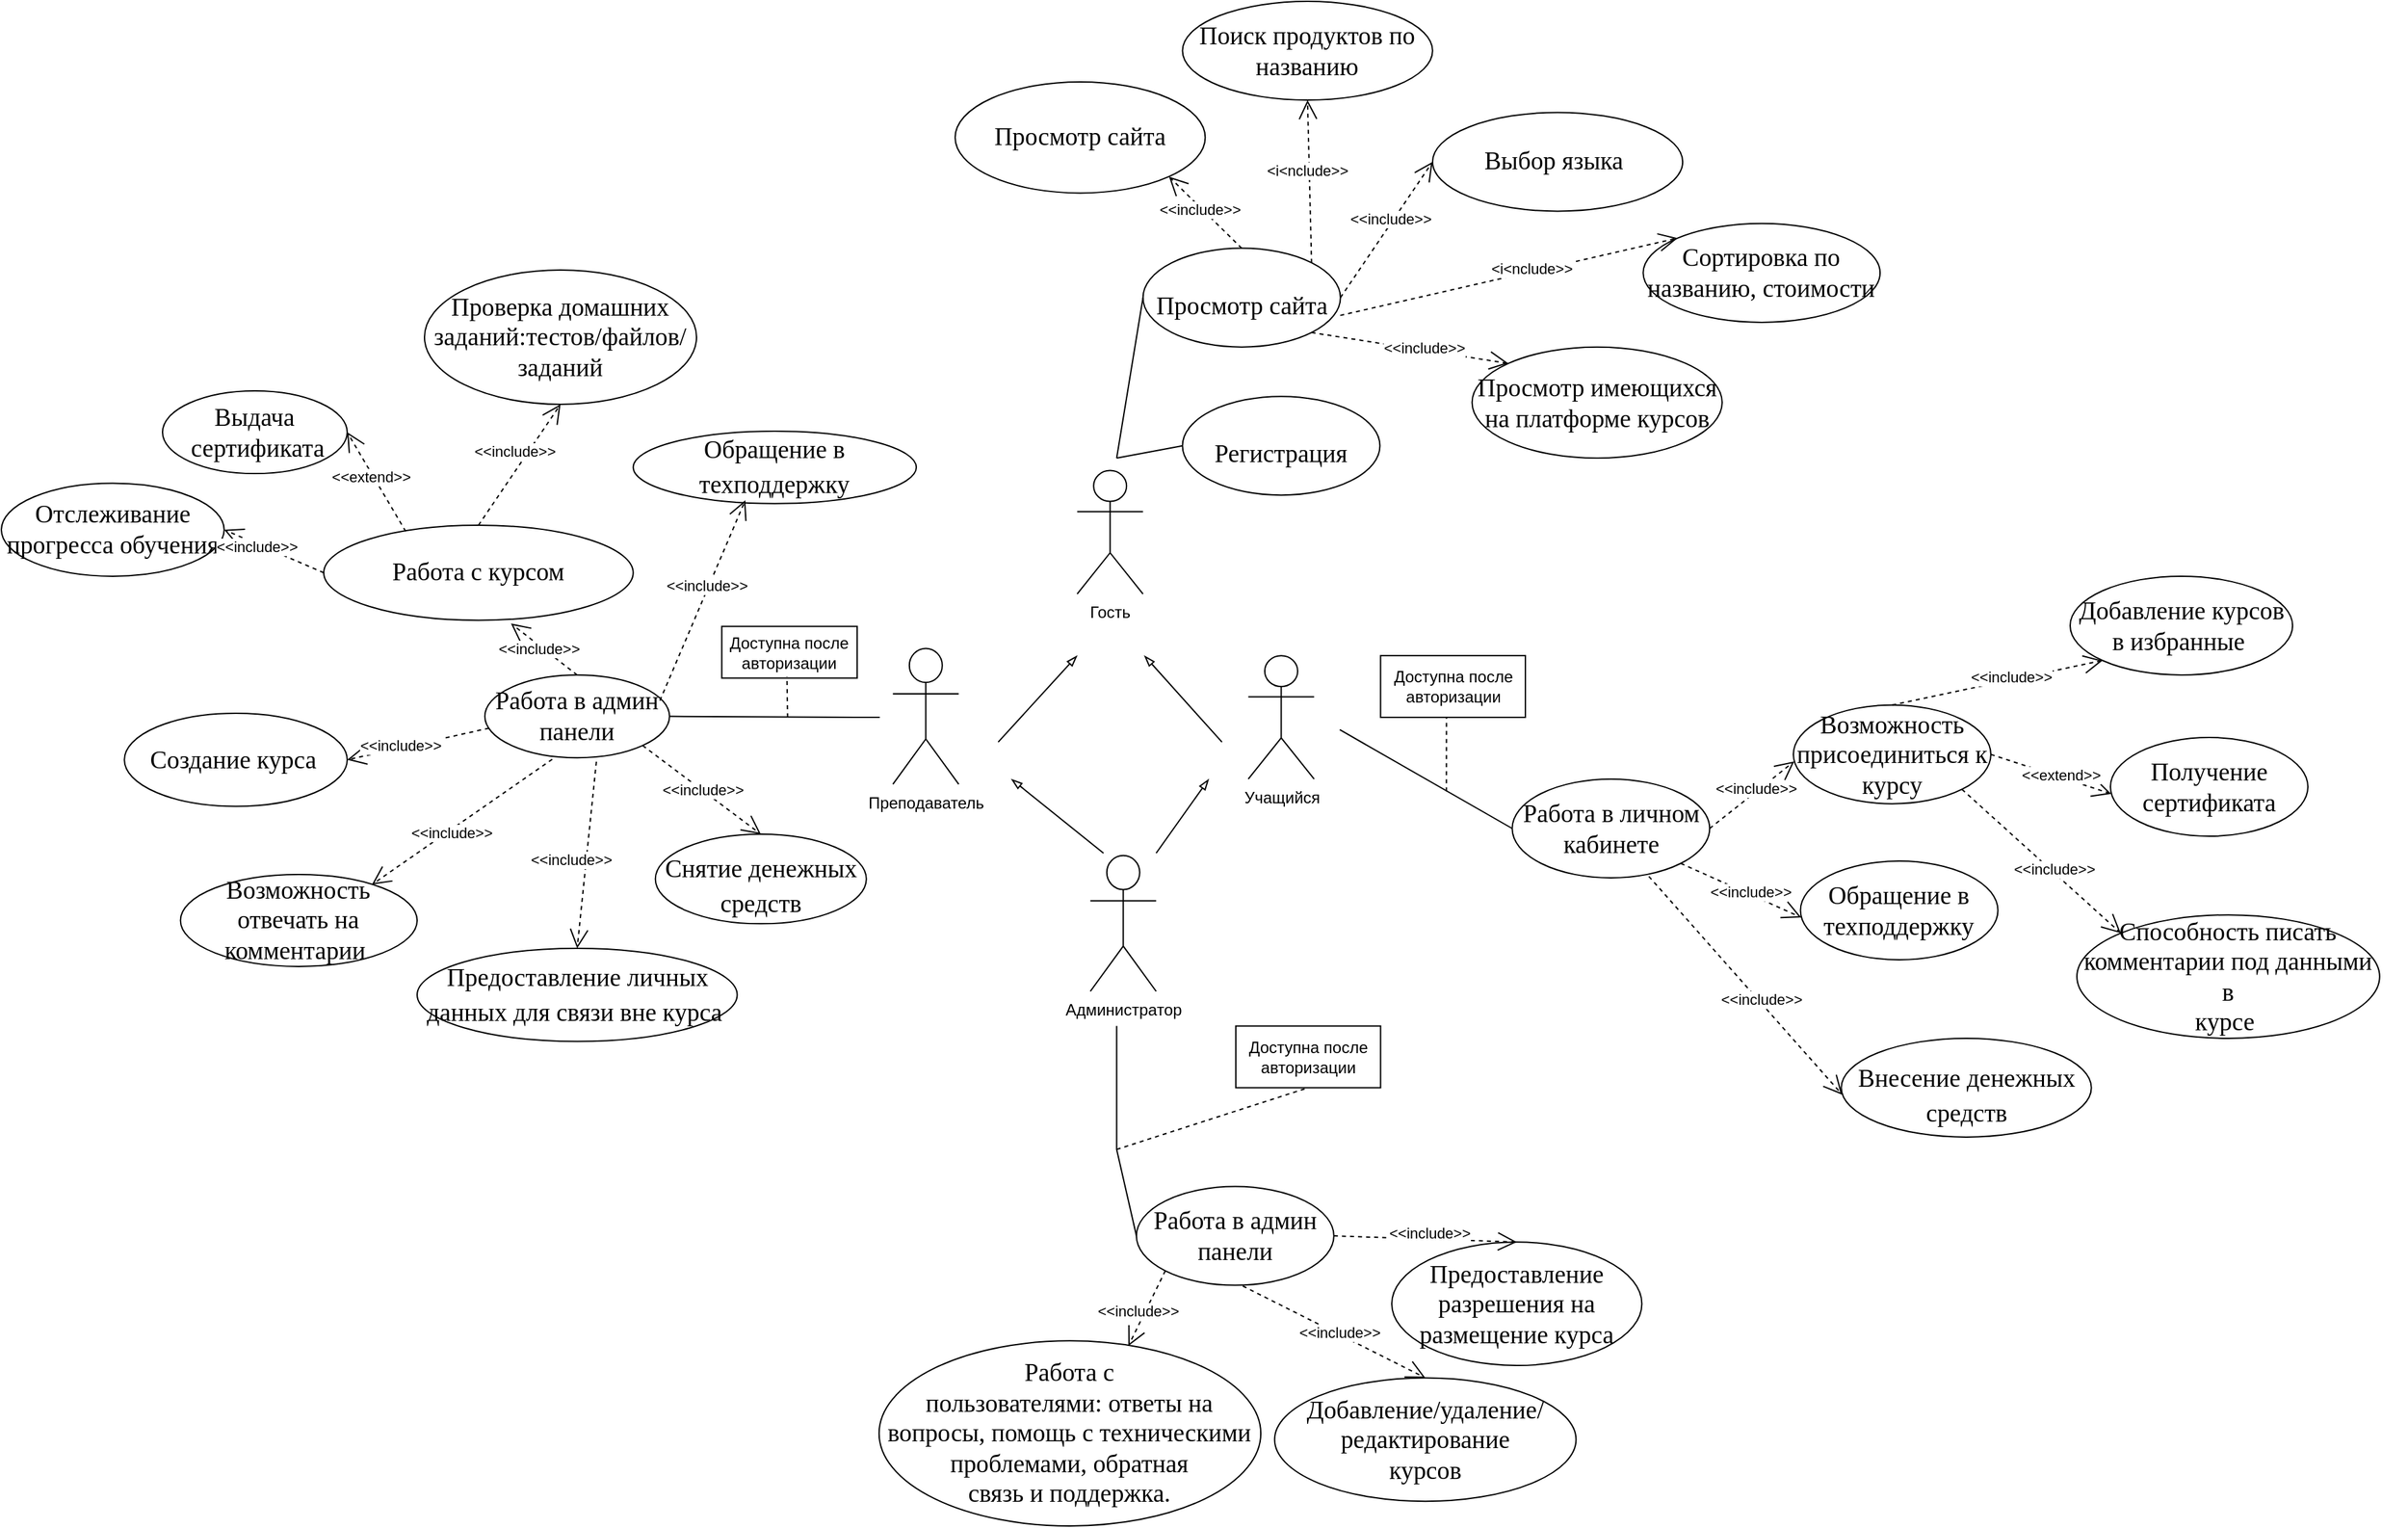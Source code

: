 <mxfile version="24.5.3" type="device">
  <diagram name="Страница — 1" id="Mne7B7b1XtXOMnc4jV_w">
    <mxGraphModel dx="2590" dy="1535" grid="0" gridSize="10" guides="1" tooltips="1" connect="1" arrows="1" fold="1" page="1" pageScale="1" pageWidth="3300" pageHeight="4681" math="0" shadow="0">
      <root>
        <mxCell id="0" />
        <mxCell id="1" parent="0" />
        <mxCell id="5n-MfK0khqLyOPWcNBe3-28" value="Преподаватель" style="shape=umlActor;verticalLabelPosition=bottom;verticalAlign=top;html=1;outlineConnect=0;" parent="1" vertex="1">
          <mxGeometry x="1099.671" y="605.745" width="48.992" height="101.093" as="geometry" />
        </mxCell>
        <mxCell id="5n-MfK0khqLyOPWcNBe3-105" value="" style="endArrow=blockThin;html=1;rounded=0;endFill=0;" parent="1" edge="1">
          <mxGeometry width="50" height="50" relative="1" as="geometry">
            <mxPoint x="1178.058" y="675.417" as="sourcePoint" />
            <mxPoint x="1236.849" y="611.085" as="targetPoint" />
            <Array as="points" />
          </mxGeometry>
        </mxCell>
        <mxCell id="5n-MfK0khqLyOPWcNBe3-110" value="" style="endArrow=blockThin;html=1;rounded=0;endFill=0;" parent="1" edge="1">
          <mxGeometry width="50" height="50" relative="1" as="geometry">
            <mxPoint x="1344.631" y="675.417" as="sourcePoint" />
            <mxPoint x="1286.821" y="611.085" as="targetPoint" />
          </mxGeometry>
        </mxCell>
        <mxCell id="jfMp2_b3LJzOT7y7XJN6-49" value="" style="endArrow=blockThin;html=1;rounded=0;endFill=0;" parent="1" edge="1">
          <mxGeometry width="50" height="50" relative="1" as="geometry">
            <mxPoint x="1295.639" y="758.13" as="sourcePoint" />
            <mxPoint x="1334.833" y="702.988" as="targetPoint" />
          </mxGeometry>
        </mxCell>
        <mxCell id="Bu4Asdz9kIa4xPPTBibb-3" value="" style="group" parent="1" vertex="1" connectable="0">
          <mxGeometry x="1364.228" y="611.085" width="861.772" height="358.421" as="geometry" />
        </mxCell>
        <mxCell id="5n-MfK0khqLyOPWcNBe3-24" value="Учащийся" style="shape=umlActor;verticalLabelPosition=bottom;verticalAlign=top;html=1;outlineConnect=0;" parent="Bu4Asdz9kIa4xPPTBibb-3" vertex="1">
          <mxGeometry width="48.992" height="91.903" as="geometry" />
        </mxCell>
        <mxCell id="5n-MfK0khqLyOPWcNBe3-26" value="&lt;span style=&quot;font-size:14.0pt;line-height:&lt;br/&gt;115%;font-family:&amp;quot;Times New Roman&amp;quot;,serif;mso-fareast-font-family:Calibri;&lt;br/&gt;mso-fareast-theme-font:minor-latin;mso-ansi-language:RU;mso-fareast-language:&lt;br/&gt;EN-US;mso-bidi-language:AR-SA&quot; lang=&quot;RU&quot;&gt;Работа в личном кабинете&lt;/span&gt;" style="ellipse;whiteSpace=wrap;html=1;" parent="Bu4Asdz9kIa4xPPTBibb-3" vertex="1">
          <mxGeometry x="196.459" y="91.903" width="146.976" height="73.522" as="geometry" />
        </mxCell>
        <mxCell id="5n-MfK0khqLyOPWcNBe3-27" value="" style="endArrow=none;html=1;rounded=0;entryX=0;entryY=0.5;entryDx=0;entryDy=0;" parent="Bu4Asdz9kIa4xPPTBibb-3" target="5n-MfK0khqLyOPWcNBe3-26" edge="1">
          <mxGeometry width="50" height="50" relative="1" as="geometry">
            <mxPoint x="68.099" y="55.142" as="sourcePoint" />
            <mxPoint x="343.435" y="284.899" as="targetPoint" />
          </mxGeometry>
        </mxCell>
        <mxCell id="5n-MfK0khqLyOPWcNBe3-29" value="Доступна после авторизации" style="html=1;whiteSpace=wrap;" parent="Bu4Asdz9kIa4xPPTBibb-3" vertex="1">
          <mxGeometry x="98.474" width="107.783" height="45.951" as="geometry" />
        </mxCell>
        <mxCell id="5n-MfK0khqLyOPWcNBe3-36" value="&lt;span style=&quot;font-size:14.0pt;line-height:&lt;br/&gt;107%;font-family:&amp;quot;Times New Roman&amp;quot;,serif;mso-fareast-font-family:Calibri;&lt;br/&gt;mso-fareast-theme-font:minor-latin;mso-ansi-language:RU;mso-fareast-language:&lt;br/&gt;EN-US;mso-bidi-language:AR-SA&quot; lang=&quot;RU&quot;&gt;Способность писать комментарии под данными в&lt;br/&gt;курсе&amp;nbsp;&lt;/span&gt;" style="ellipse;whiteSpace=wrap;html=1;" parent="Bu4Asdz9kIa4xPPTBibb-3" vertex="1">
          <mxGeometry x="616.811" y="192.996" width="225.364" height="91.903" as="geometry" />
        </mxCell>
        <mxCell id="5n-MfK0khqLyOPWcNBe3-44" value="" style="endArrow=none;dashed=1;html=1;rounded=0;entryX=0.455;entryY=0.996;entryDx=0;entryDy=0;entryPerimeter=0;" parent="Bu4Asdz9kIa4xPPTBibb-3" target="5n-MfK0khqLyOPWcNBe3-29" edge="1">
          <mxGeometry width="50" height="50" relative="1" as="geometry">
            <mxPoint x="147.466" y="101.093" as="sourcePoint" />
            <mxPoint x="460.036" y="422.753" as="targetPoint" />
          </mxGeometry>
        </mxCell>
        <mxCell id="5n-MfK0khqLyOPWcNBe3-60" value="" style="endArrow=open;dashed=1;endFill=0;endSize=12;html=1;rounded=0;entryX=0;entryY=0;entryDx=0;entryDy=0;exitX=1;exitY=1;exitDx=0;exitDy=0;" parent="Bu4Asdz9kIa4xPPTBibb-3" source="jfMp2_b3LJzOT7y7XJN6-15" target="5n-MfK0khqLyOPWcNBe3-36" edge="1">
          <mxGeometry width="160" relative="1" as="geometry">
            <mxPoint x="577.617" y="347.852" as="sourcePoint" />
            <mxPoint x="667.763" y="313.848" as="targetPoint" />
          </mxGeometry>
        </mxCell>
        <mxCell id="5n-MfK0khqLyOPWcNBe3-61" value="&amp;lt;&amp;lt;include&amp;gt;&amp;gt;" style="edgeLabel;html=1;align=center;verticalAlign=middle;resizable=0;points=[];" parent="5n-MfK0khqLyOPWcNBe3-60" vertex="1" connectable="0">
          <mxGeometry x="0.136" y="2" relative="1" as="geometry">
            <mxPoint as="offset" />
          </mxGeometry>
        </mxCell>
        <mxCell id="jfMp2_b3LJzOT7y7XJN6-15" value="&lt;span style=&quot;font-size:14.0pt;line-height:&lt;br/&gt;107%;font-family:&amp;quot;Times New Roman&amp;quot;,serif;mso-fareast-font-family:Calibri;&lt;br/&gt;mso-fareast-theme-font:minor-latin;mso-ansi-language:RU;mso-fareast-language:&lt;br/&gt;EN-US;mso-bidi-language:AR-SA&quot; lang=&quot;RU&quot;&gt;Возможность присоединиться к курсу&lt;/span&gt;" style="ellipse;whiteSpace=wrap;html=1;" parent="Bu4Asdz9kIa4xPPTBibb-3" vertex="1">
          <mxGeometry x="405.768" y="36.763" width="146.976" height="73.522" as="geometry" />
        </mxCell>
        <mxCell id="jfMp2_b3LJzOT7y7XJN6-16" value="" style="endArrow=open;dashed=1;endFill=0;endSize=12;html=1;rounded=0;entryX=0.004;entryY=0.571;entryDx=0;entryDy=0;exitX=1;exitY=0.5;exitDx=0;exitDy=0;entryPerimeter=0;" parent="Bu4Asdz9kIa4xPPTBibb-3" source="5n-MfK0khqLyOPWcNBe3-26" target="jfMp2_b3LJzOT7y7XJN6-15" edge="1">
          <mxGeometry width="160" relative="1" as="geometry">
            <mxPoint x="900.966" y="-183.806" as="sourcePoint" />
            <mxPoint x="1069.499" y="-209.998" as="targetPoint" />
          </mxGeometry>
        </mxCell>
        <mxCell id="jfMp2_b3LJzOT7y7XJN6-17" value="&amp;lt;&amp;lt;include&amp;gt;&amp;gt;" style="edgeLabel;html=1;align=center;verticalAlign=middle;resizable=0;points=[];" parent="jfMp2_b3LJzOT7y7XJN6-16" vertex="1" connectable="0">
          <mxGeometry x="0.136" y="2" relative="1" as="geometry">
            <mxPoint as="offset" />
          </mxGeometry>
        </mxCell>
        <mxCell id="jfMp2_b3LJzOT7y7XJN6-18" value="&lt;span style=&quot;font-size:14.0pt;line-height:&lt;br/&gt;107%;font-family:&amp;quot;Times New Roman&amp;quot;,serif;mso-fareast-font-family:Calibri;&lt;br/&gt;mso-fareast-theme-font:minor-latin;mso-ansi-language:RU;mso-fareast-language:&lt;br/&gt;EN-US;mso-bidi-language:AR-SA&quot; lang=&quot;RU&quot;&gt;Обращение в техподдержку&lt;/span&gt;" style="ellipse;whiteSpace=wrap;html=1;" parent="Bu4Asdz9kIa4xPPTBibb-3" vertex="1">
          <mxGeometry x="411.044" y="152.916" width="146.976" height="73.522" as="geometry" />
        </mxCell>
        <mxCell id="jfMp2_b3LJzOT7y7XJN6-19" value="" style="endArrow=open;dashed=1;endFill=0;endSize=12;html=1;rounded=0;entryX=0.004;entryY=0.571;entryDx=0;entryDy=0;exitX=1;exitY=1;exitDx=0;exitDy=0;entryPerimeter=0;" parent="Bu4Asdz9kIa4xPPTBibb-3" source="5n-MfK0khqLyOPWcNBe3-26" target="jfMp2_b3LJzOT7y7XJN6-18" edge="1">
          <mxGeometry width="160" relative="1" as="geometry">
            <mxPoint x="1044.023" y="-27.571" as="sourcePoint" />
            <mxPoint x="1212.556" y="-53.763" as="targetPoint" />
          </mxGeometry>
        </mxCell>
        <mxCell id="jfMp2_b3LJzOT7y7XJN6-20" value="&amp;lt;&amp;lt;include&amp;gt;&amp;gt;" style="edgeLabel;html=1;align=center;verticalAlign=middle;resizable=0;points=[];" parent="jfMp2_b3LJzOT7y7XJN6-19" vertex="1" connectable="0">
          <mxGeometry x="0.136" y="2" relative="1" as="geometry">
            <mxPoint as="offset" />
          </mxGeometry>
        </mxCell>
        <mxCell id="jfMp2_b3LJzOT7y7XJN6-24" value="&lt;span style=&quot;font-size:14.0pt;line-height:&lt;br/&gt;107%;font-family:&amp;quot;Times New Roman&amp;quot;,serif;mso-fareast-font-family:Calibri;&lt;br/&gt;mso-fareast-theme-font:minor-latin;mso-ansi-language:RU;mso-fareast-language:&lt;br/&gt;EN-US;mso-bidi-language:AR-SA&quot; lang=&quot;RU&quot;&gt;Получение сертификата&lt;/span&gt;" style="ellipse;whiteSpace=wrap;html=1;" parent="Bu4Asdz9kIa4xPPTBibb-3" vertex="1">
          <mxGeometry x="641.775" y="60.911" width="146.976" height="73.522" as="geometry" />
        </mxCell>
        <mxCell id="jfMp2_b3LJzOT7y7XJN6-25" value="" style="endArrow=open;dashed=1;endFill=0;endSize=12;html=1;rounded=0;entryX=0.004;entryY=0.571;entryDx=0;entryDy=0;exitX=1;exitY=0.5;exitDx=0;exitDy=0;entryPerimeter=0;" parent="Bu4Asdz9kIa4xPPTBibb-3" source="jfMp2_b3LJzOT7y7XJN6-15" target="jfMp2_b3LJzOT7y7XJN6-24" edge="1">
          <mxGeometry width="160" relative="1" as="geometry">
            <mxPoint x="1224.314" y="376.802" as="sourcePoint" />
            <mxPoint x="1392.847" y="350.609" as="targetPoint" />
          </mxGeometry>
        </mxCell>
        <mxCell id="jfMp2_b3LJzOT7y7XJN6-26" value="&amp;lt;&amp;lt;extend&amp;gt;&amp;gt;" style="edgeLabel;html=1;align=center;verticalAlign=middle;resizable=0;points=[];" parent="jfMp2_b3LJzOT7y7XJN6-25" vertex="1" connectable="0">
          <mxGeometry x="0.136" y="2" relative="1" as="geometry">
            <mxPoint as="offset" />
          </mxGeometry>
        </mxCell>
        <mxCell id="jfMp2_b3LJzOT7y7XJN6-30" value="&lt;p style=&quot;margin-bottom: 0cm; line-height: 18pt;&quot; class=&quot;MsoNormal&quot;&gt;&lt;span style=&quot;font-size:14.0pt;font-family:&amp;quot;Times New Roman&amp;quot;,serif&quot; lang=&quot;RU&quot;&gt;Внесение денежных средств&lt;/span&gt;&lt;/p&gt;" style="ellipse;whiteSpace=wrap;html=1;align=center;" parent="Bu4Asdz9kIa4xPPTBibb-3" vertex="1">
          <mxGeometry x="441.419" y="284.899" width="186.17" height="73.522" as="geometry" />
        </mxCell>
        <mxCell id="jfMp2_b3LJzOT7y7XJN6-31" value="" style="endArrow=open;dashed=1;endFill=0;endSize=12;html=1;rounded=0;entryX=0.004;entryY=0.571;entryDx=0;entryDy=0;exitX=0.692;exitY=0.985;exitDx=0;exitDy=0;entryPerimeter=0;exitPerimeter=0;" parent="Bu4Asdz9kIa4xPPTBibb-3" source="5n-MfK0khqLyOPWcNBe3-26" target="jfMp2_b3LJzOT7y7XJN6-30" edge="1">
          <mxGeometry width="160" relative="1" as="geometry">
            <mxPoint x="734.392" y="514.656" as="sourcePoint" />
            <mxPoint x="1255.669" y="709.03" as="targetPoint" />
          </mxGeometry>
        </mxCell>
        <mxCell id="jfMp2_b3LJzOT7y7XJN6-32" value="&amp;lt;&amp;lt;include&amp;gt;&amp;gt;" style="edgeLabel;html=1;align=center;verticalAlign=middle;resizable=0;points=[];" parent="jfMp2_b3LJzOT7y7XJN6-31" vertex="1" connectable="0">
          <mxGeometry x="0.136" y="2" relative="1" as="geometry">
            <mxPoint as="offset" />
          </mxGeometry>
        </mxCell>
        <mxCell id="jfMp2_b3LJzOT7y7XJN6-45" value="Доступна после авторизации" style="html=1;whiteSpace=wrap;" parent="Bu4Asdz9kIa4xPPTBibb-3" vertex="1">
          <mxGeometry x="-9.309" y="275.709" width="107.783" height="45.951" as="geometry" />
        </mxCell>
        <mxCell id="5n-MfK0khqLyOPWcNBe3-33" value="&lt;p style=&quot;margin: 0cm; line-height: 18pt;&quot; class=&quot;MsoListParagraph&quot;&gt;&lt;font face=&quot;Times New Roman, serif&quot;&gt;&lt;span style=&quot;font-size: 18.667px;&quot;&gt;Работа с курсом&lt;/span&gt;&lt;/font&gt;&lt;/p&gt;" style="ellipse;whiteSpace=wrap;html=1;" parent="1" vertex="1">
          <mxGeometry x="676.0" y="514.002" width="230.351" height="70.738" as="geometry" />
        </mxCell>
        <mxCell id="5n-MfK0khqLyOPWcNBe3-34" value="&lt;p style=&quot;margin: 0cm; line-height: 18pt;&quot; class=&quot;MsoListParagraph&quot;&gt;&lt;span style=&quot;font-size:14.0pt;line-height:&lt;br/&gt;107%;font-family:&amp;quot;Times New Roman&amp;quot;,serif;mso-fareast-font-family:Calibri;&lt;br/&gt;mso-fareast-theme-font:minor-latin;mso-ansi-language:RU;mso-fareast-language:&lt;br/&gt;EN-US;mso-bidi-language:AR-SA&quot; lang=&quot;RU&quot;&gt;Предоставление личных данных для связи вне курса&amp;nbsp;&lt;/span&gt;&lt;br&gt;&lt;/p&gt;" style="ellipse;whiteSpace=wrap;html=1;align=center;" parent="1" vertex="1">
          <mxGeometry x="745.523" y="829.003" width="238.247" height="69.248" as="geometry" />
        </mxCell>
        <mxCell id="5n-MfK0khqLyOPWcNBe3-35" value="&lt;p style=&quot;margin: 0cm; line-height: 18pt;&quot; class=&quot;MsoListParagraph&quot;&gt;&lt;span style=&quot;font-size:14.0pt;line-height:&lt;br/&gt;107%;font-family:&amp;quot;Times New Roman&amp;quot;,serif;mso-fareast-font-family:Calibri;&lt;br/&gt;mso-fareast-theme-font:minor-latin;mso-ansi-language:RU;mso-fareast-language:&lt;br/&gt;EN-US;mso-bidi-language:AR-SA&quot; lang=&quot;RU&quot;&gt;Обращение в техподдержку&lt;/span&gt;&lt;br&gt;&lt;/p&gt;" style="ellipse;whiteSpace=wrap;html=1;align=center;" parent="1" vertex="1">
          <mxGeometry x="906.351" y="443.997" width="210.757" height="53.859" as="geometry" />
        </mxCell>
        <mxCell id="5n-MfK0khqLyOPWcNBe3-41" value="&lt;span style=&quot;font-size:14.0pt;line-height:&lt;br/&gt;115%;font-family:&amp;quot;Times New Roman&amp;quot;,serif;mso-fareast-font-family:Calibri;&lt;br/&gt;mso-fareast-theme-font:minor-latin;mso-ansi-language:RU;mso-fareast-language:&lt;br/&gt;EN-US;mso-bidi-language:AR-SA&quot; lang=&quot;RU&quot;&gt;Работа в админ панели&lt;/span&gt;" style="ellipse;whiteSpace=wrap;html=1;" parent="1" vertex="1">
          <mxGeometry x="795.922" y="625.512" width="137.45" height="61.554" as="geometry" />
        </mxCell>
        <mxCell id="5n-MfK0khqLyOPWcNBe3-42" value="Доступна после авторизации" style="html=1;whiteSpace=wrap;" parent="1" vertex="1">
          <mxGeometry x="972.292" y="589.311" width="100.797" height="38.471" as="geometry" />
        </mxCell>
        <mxCell id="5n-MfK0khqLyOPWcNBe3-43" value="" style="endArrow=none;html=1;rounded=0;entryX=1;entryY=0.5;entryDx=0;entryDy=0;" parent="1" target="5n-MfK0khqLyOPWcNBe3-41" edge="1">
          <mxGeometry width="50" height="50" relative="1" as="geometry">
            <mxPoint x="1089.872" y="657.036" as="sourcePoint" />
            <mxPoint x="1147.03" y="745.733" as="targetPoint" />
            <Array as="points" />
          </mxGeometry>
        </mxCell>
        <mxCell id="5n-MfK0khqLyOPWcNBe3-47" value="" style="endArrow=open;dashed=1;endFill=0;endSize=12;html=1;rounded=0;entryX=0.605;entryY=1.034;entryDx=0;entryDy=0;exitX=0.5;exitY=0;exitDx=0;exitDy=0;entryPerimeter=0;" parent="1" source="5n-MfK0khqLyOPWcNBe3-41" target="5n-MfK0khqLyOPWcNBe3-33" edge="1">
          <mxGeometry width="160" relative="1" as="geometry">
            <mxPoint x="1307.388" y="730.345" as="sourcePoint" />
            <mxPoint x="1408.185" y="714.957" as="targetPoint" />
          </mxGeometry>
        </mxCell>
        <mxCell id="5n-MfK0khqLyOPWcNBe3-49" value="&amp;lt;&amp;lt;include&amp;gt;&amp;gt;" style="edgeLabel;html=1;align=center;verticalAlign=middle;resizable=0;points=[];" parent="5n-MfK0khqLyOPWcNBe3-47" vertex="1" connectable="0">
          <mxGeometry x="0.136" y="2" relative="1" as="geometry">
            <mxPoint as="offset" />
          </mxGeometry>
        </mxCell>
        <mxCell id="5n-MfK0khqLyOPWcNBe3-50" value="" style="endArrow=open;dashed=1;endFill=0;endSize=12;html=1;rounded=0;exitX=0.604;exitY=1.048;exitDx=0;exitDy=0;entryX=0.5;entryY=0;entryDx=0;entryDy=0;exitPerimeter=0;" parent="1" source="5n-MfK0khqLyOPWcNBe3-41" target="5n-MfK0khqLyOPWcNBe3-34" edge="1">
          <mxGeometry width="160" relative="1" as="geometry">
            <mxPoint x="1316.552" y="738.039" as="sourcePoint" />
            <mxPoint x="1394.44" y="703.415" as="targetPoint" />
          </mxGeometry>
        </mxCell>
        <mxCell id="5n-MfK0khqLyOPWcNBe3-51" value="&amp;lt;&amp;lt;include&amp;gt;&amp;gt;" style="edgeLabel;html=1;align=center;verticalAlign=middle;resizable=0;points=[];" parent="5n-MfK0khqLyOPWcNBe3-50" vertex="1" connectable="0">
          <mxGeometry x="0.136" y="2" relative="1" as="geometry">
            <mxPoint x="-13" y="-7" as="offset" />
          </mxGeometry>
        </mxCell>
        <mxCell id="5n-MfK0khqLyOPWcNBe3-52" value="" style="endArrow=open;dashed=1;endFill=0;endSize=12;html=1;rounded=0;entryX=0.396;entryY=0.953;entryDx=0;entryDy=0;exitX=0.948;exitY=0.31;exitDx=0;exitDy=0;exitPerimeter=0;entryPerimeter=0;" parent="1" source="5n-MfK0khqLyOPWcNBe3-41" target="5n-MfK0khqLyOPWcNBe3-35" edge="1">
          <mxGeometry width="160" relative="1" as="geometry">
            <mxPoint x="1325.715" y="745.733" as="sourcePoint" />
            <mxPoint x="1403.603" y="711.11" as="targetPoint" />
          </mxGeometry>
        </mxCell>
        <mxCell id="5n-MfK0khqLyOPWcNBe3-53" value="&amp;lt;&amp;lt;include&amp;gt;&amp;gt;" style="edgeLabel;html=1;align=center;verticalAlign=middle;resizable=0;points=[];" parent="5n-MfK0khqLyOPWcNBe3-52" vertex="1" connectable="0">
          <mxGeometry x="0.136" y="2" relative="1" as="geometry">
            <mxPoint as="offset" />
          </mxGeometry>
        </mxCell>
        <mxCell id="5n-MfK0khqLyOPWcNBe3-90" value="&lt;span style=&quot;font-size:14.0pt;line-height:&lt;br/&gt;107%;font-family:&amp;quot;Times New Roman&amp;quot;,serif;mso-fareast-font-family:Calibri;&lt;br/&gt;mso-fareast-theme-font:minor-latin;mso-ansi-language:RU;mso-fareast-language:&lt;br/&gt;EN-US;mso-bidi-language:AR-SA&quot; lang=&quot;RU&quot;&gt;Проверка домашних заданий:тестов/файлов/заданий&lt;/span&gt;" style="ellipse;whiteSpace=wrap;html=1;" parent="1" vertex="1">
          <mxGeometry x="751" y="324" width="202.49" height="100" as="geometry" />
        </mxCell>
        <mxCell id="5n-MfK0khqLyOPWcNBe3-91" value="" style="endArrow=open;dashed=1;endFill=0;endSize=12;html=1;rounded=0;exitX=0.5;exitY=0;exitDx=0;exitDy=0;entryX=0.5;entryY=1;entryDx=0;entryDy=0;" parent="1" source="5n-MfK0khqLyOPWcNBe3-33" target="5n-MfK0khqLyOPWcNBe3-90" edge="1">
          <mxGeometry width="160" relative="1" as="geometry">
            <mxPoint x="1330.297" y="653.403" as="sourcePoint" />
            <mxPoint x="1310.595" y="862.47" as="targetPoint" />
          </mxGeometry>
        </mxCell>
        <mxCell id="5n-MfK0khqLyOPWcNBe3-92" value="&amp;lt;&amp;lt;include&amp;gt;&amp;gt;" style="edgeLabel;html=1;align=center;verticalAlign=middle;resizable=0;points=[];" parent="5n-MfK0khqLyOPWcNBe3-91" vertex="1" connectable="0">
          <mxGeometry x="0.136" y="2" relative="1" as="geometry">
            <mxPoint x="-7" y="-3" as="offset" />
          </mxGeometry>
        </mxCell>
        <mxCell id="5n-MfK0khqLyOPWcNBe3-93" value="&lt;span style=&quot;font-size:14.0pt;line-height:&lt;br/&gt;107%;font-family:&amp;quot;Times New Roman&amp;quot;,serif;mso-fareast-font-family:Calibri;&lt;br/&gt;mso-fareast-theme-font:minor-latin;mso-ansi-language:RU;mso-fareast-language:&lt;br/&gt;EN-US;mso-bidi-language:AR-SA&quot; lang=&quot;RU&quot;&gt;Возможность отвечать на комментарии&amp;nbsp;&lt;/span&gt;" style="ellipse;whiteSpace=wrap;html=1;" parent="1" vertex="1">
          <mxGeometry x="569.347" y="774.004" width="176.176" height="68.44" as="geometry" />
        </mxCell>
        <mxCell id="5n-MfK0khqLyOPWcNBe3-94" value="" style="endArrow=open;dashed=1;endFill=0;endSize=12;html=1;rounded=0;exitX=0.365;exitY=1.019;exitDx=0;exitDy=0;entryX=0.809;entryY=0.11;entryDx=0;entryDy=0;entryPerimeter=0;exitPerimeter=0;" parent="1" source="5n-MfK0khqLyOPWcNBe3-41" target="5n-MfK0khqLyOPWcNBe3-93" edge="1">
          <mxGeometry width="160" relative="1" as="geometry">
            <mxPoint x="1278.065" y="704.185" as="sourcePoint" />
            <mxPoint x="1094.799" y="721.881" as="targetPoint" />
          </mxGeometry>
        </mxCell>
        <mxCell id="5n-MfK0khqLyOPWcNBe3-95" value="&amp;lt;&amp;lt;include&amp;gt;&amp;gt;" style="edgeLabel;html=1;align=center;verticalAlign=middle;resizable=0;points=[];" parent="5n-MfK0khqLyOPWcNBe3-94" vertex="1" connectable="0">
          <mxGeometry x="0.136" y="2" relative="1" as="geometry">
            <mxPoint as="offset" />
          </mxGeometry>
        </mxCell>
        <mxCell id="5n-MfK0khqLyOPWcNBe3-97" value="&lt;p style=&quot;margin-bottom: 0cm; line-height: 18pt;&quot; class=&quot;MsoNormal&quot;&gt;&lt;span style=&quot;font-size:14.0pt;font-family:&amp;quot;Times New Roman&amp;quot;,serif&quot; lang=&quot;RU&quot;&gt;Снятие денежных&lt;br&gt;средств&lt;/span&gt;&lt;/p&gt;" style="ellipse;whiteSpace=wrap;html=1;align=center;" parent="1" vertex="1">
          <mxGeometry x="922.857" y="744.0" width="157.049" height="66.685" as="geometry" />
        </mxCell>
        <mxCell id="5n-MfK0khqLyOPWcNBe3-98" value="" style="endArrow=open;dashed=1;endFill=0;endSize=12;html=1;rounded=0;exitX=1;exitY=1;exitDx=0;exitDy=0;entryX=0.5;entryY=0;entryDx=0;entryDy=0;" parent="1" source="5n-MfK0khqLyOPWcNBe3-41" target="5n-MfK0khqLyOPWcNBe3-97" edge="1">
          <mxGeometry width="160" relative="1" as="geometry">
            <mxPoint x="1151.153" y="776.51" as="sourcePoint" />
            <mxPoint x="1209.34" y="862.47" as="targetPoint" />
          </mxGeometry>
        </mxCell>
        <mxCell id="5n-MfK0khqLyOPWcNBe3-99" value="&amp;lt;&amp;lt;include&amp;gt;&amp;gt;" style="edgeLabel;html=1;align=center;verticalAlign=middle;resizable=0;points=[];" parent="5n-MfK0khqLyOPWcNBe3-98" vertex="1" connectable="0">
          <mxGeometry x="0.136" y="2" relative="1" as="geometry">
            <mxPoint x="-7" y="-3" as="offset" />
          </mxGeometry>
        </mxCell>
        <mxCell id="5n-MfK0khqLyOPWcNBe3-101" value="&lt;span style=&quot;font-size:14.0pt;line-height:&lt;br/&gt;107%;font-family:&amp;quot;Times New Roman&amp;quot;,serif;mso-fareast-font-family:Calibri;&lt;br/&gt;mso-fareast-theme-font:minor-latin;mso-ansi-language:RU;mso-fareast-language:&lt;br/&gt;EN-US;mso-bidi-language:AR-SA&quot; lang=&quot;RU&quot;&gt;Отслеживание прогресса обучения&lt;/span&gt;" style="ellipse;whiteSpace=wrap;html=1;" parent="1" vertex="1">
          <mxGeometry x="436.005" y="482.738" width="165.857" height="69.248" as="geometry" />
        </mxCell>
        <mxCell id="jfMp2_b3LJzOT7y7XJN6-34" value="" style="endArrow=none;dashed=1;html=1;rounded=0;entryX=0.481;entryY=0.972;entryDx=0;entryDy=0;entryPerimeter=0;" parent="1" target="5n-MfK0khqLyOPWcNBe3-42" edge="1">
          <mxGeometry width="50" height="50" relative="1" as="geometry">
            <mxPoint x="1021.283" y="657.036" as="sourcePoint" />
            <mxPoint x="1021.283" y="629.466" as="targetPoint" />
            <Array as="points" />
          </mxGeometry>
        </mxCell>
        <mxCell id="jfMp2_b3LJzOT7y7XJN6-35" value="&lt;span style=&quot;font-size:14.0pt;line-height:&lt;br/&gt;107%;font-family:&amp;quot;Times New Roman&amp;quot;,serif;mso-fareast-font-family:Calibri;&lt;br/&gt;mso-fareast-theme-font:minor-latin;mso-ansi-language:RU;mso-fareast-language:&lt;br/&gt;EN-US;mso-bidi-language:AR-SA&quot; lang=&quot;RU&quot;&gt;&lt;span style=&quot;font-size: 14pt; line-height: 107%;&quot; lang=&quot;RU&quot;&gt;Выдача&lt;/span&gt;&lt;/span&gt;&lt;div&gt;&lt;span style=&quot;font-size:14.0pt;line-height:&lt;br/&gt;107%;font-family:&amp;quot;Times New Roman&amp;quot;,serif;mso-fareast-font-family:Calibri;&lt;br/&gt;mso-fareast-theme-font:minor-latin;mso-ansi-language:RU;mso-fareast-language:&lt;br/&gt;EN-US;mso-bidi-language:AR-SA&quot; lang=&quot;RU&quot;&gt;&amp;nbsp;сертификата&lt;/span&gt;&lt;/div&gt;" style="ellipse;whiteSpace=wrap;html=1;" parent="1" vertex="1">
          <mxGeometry x="556" y="413.995" width="137.45" height="61.554" as="geometry" />
        </mxCell>
        <mxCell id="jfMp2_b3LJzOT7y7XJN6-36" value="" style="endArrow=open;dashed=1;endFill=0;endSize=12;html=1;rounded=0;entryX=1;entryY=0.5;entryDx=0;entryDy=0;exitX=0.265;exitY=0.066;exitDx=0;exitDy=0;exitPerimeter=0;" parent="1" source="5n-MfK0khqLyOPWcNBe3-33" target="jfMp2_b3LJzOT7y7XJN6-35" edge="1">
          <mxGeometry width="160" relative="1" as="geometry">
            <mxPoint x="1678.504" y="337.941" as="sourcePoint" />
            <mxPoint x="2165.994" y="500.673" as="targetPoint" />
          </mxGeometry>
        </mxCell>
        <mxCell id="jfMp2_b3LJzOT7y7XJN6-37" value="&amp;lt;&amp;lt;extend&amp;gt;&amp;gt;" style="edgeLabel;html=1;align=center;verticalAlign=middle;resizable=0;points=[];" parent="jfMp2_b3LJzOT7y7XJN6-36" vertex="1" connectable="0">
          <mxGeometry x="0.136" y="2" relative="1" as="geometry">
            <mxPoint as="offset" />
          </mxGeometry>
        </mxCell>
        <mxCell id="5n-MfK0khqLyOPWcNBe3-102" value="" style="endArrow=open;dashed=1;endFill=0;endSize=12;html=1;rounded=0;exitX=0;exitY=0.5;exitDx=0;exitDy=0;entryX=1;entryY=0.5;entryDx=0;entryDy=0;" parent="1" source="5n-MfK0khqLyOPWcNBe3-33" target="5n-MfK0khqLyOPWcNBe3-101" edge="1">
          <mxGeometry width="160" relative="1" as="geometry">
            <mxPoint x="350.277" y="745.733" as="sourcePoint" />
            <mxPoint x="406.173" y="848.836" as="targetPoint" />
          </mxGeometry>
        </mxCell>
        <mxCell id="5n-MfK0khqLyOPWcNBe3-103" value="&amp;lt;&amp;lt;include&amp;gt;&amp;gt;" style="edgeLabel;html=1;align=center;verticalAlign=middle;resizable=0;points=[];" parent="5n-MfK0khqLyOPWcNBe3-102" vertex="1" connectable="0">
          <mxGeometry x="0.136" y="2" relative="1" as="geometry">
            <mxPoint x="-7" y="-3" as="offset" />
          </mxGeometry>
        </mxCell>
        <mxCell id="Bu4Asdz9kIa4xPPTBibb-5" value="" style="group" parent="1" vertex="1" connectable="0">
          <mxGeometry x="1236.849" y="124" width="597.704" height="441.134" as="geometry" />
        </mxCell>
        <mxCell id="5n-MfK0khqLyOPWcNBe3-1" value="Гость&lt;div&gt;&lt;br&gt;&lt;/div&gt;" style="shape=umlActor;verticalLabelPosition=bottom;verticalAlign=top;html=1;outlineConnect=0;" parent="Bu4Asdz9kIa4xPPTBibb-5" vertex="1">
          <mxGeometry y="349.231" width="48.992" height="91.903" as="geometry" />
        </mxCell>
        <mxCell id="5n-MfK0khqLyOPWcNBe3-2" value="&lt;p style=&quot;margin-bottom:0cm;text-align:justify;text-indent:&lt;br/&gt;42.55pt;line-height:18.0pt;mso-line-height-rule:exactly&quot; class=&quot;MsoNormal&quot;&gt;&lt;span style=&quot;font-size:14.0pt;font-family:&amp;quot;Times New Roman&amp;quot;,serif&quot; lang=&quot;RU&quot;&gt;Просмотр сайта&lt;/span&gt;&lt;/p&gt;" style="ellipse;whiteSpace=wrap;html=1;" parent="Bu4Asdz9kIa4xPPTBibb-5" vertex="1">
          <mxGeometry x="48.992" y="183.806" width="146.976" height="73.522" as="geometry" />
        </mxCell>
        <mxCell id="5n-MfK0khqLyOPWcNBe3-8" value="" style="endArrow=none;html=1;rounded=0;entryX=0;entryY=0.5;entryDx=0;entryDy=0;" parent="Bu4Asdz9kIa4xPPTBibb-5" target="5n-MfK0khqLyOPWcNBe3-2" edge="1">
          <mxGeometry width="50" height="50" relative="1" as="geometry">
            <mxPoint x="29.395" y="340.04" as="sourcePoint" />
            <mxPoint x="127.38" y="376.802" as="targetPoint" />
          </mxGeometry>
        </mxCell>
        <mxCell id="5n-MfK0khqLyOPWcNBe3-11" value="&lt;div&gt;&lt;span style=&quot;font-size:14.0pt;line-height:&lt;br/&gt;107%;font-family:&amp;quot;Times New Roman&amp;quot;,serif;mso-fareast-font-family:Calibri;&lt;br/&gt;mso-fareast-theme-font:minor-latin;mso-ansi-language:RU;mso-fareast-language:&lt;br/&gt;EN-US;mso-bidi-language:AR-SA&quot; lang=&quot;RU&quot;&gt;Поиск продуктов по названию&lt;/span&gt;&lt;br&gt;&lt;/div&gt;" style="ellipse;whiteSpace=wrap;html=1;" parent="Bu4Asdz9kIa4xPPTBibb-5" vertex="1">
          <mxGeometry x="78.387" width="186.17" height="73.522" as="geometry" />
        </mxCell>
        <mxCell id="5n-MfK0khqLyOPWcNBe3-12" value="&lt;div&gt;&lt;span style=&quot;font-size:14.0pt;line-height:&lt;br/&gt;107%;font-family:&amp;quot;Times New Roman&amp;quot;,serif;mso-fareast-font-family:Calibri;&lt;br/&gt;mso-fareast-theme-font:minor-latin;mso-ansi-language:RU;mso-fareast-language:&lt;br/&gt;EN-US;mso-bidi-language:AR-SA&quot; lang=&quot;RU&quot;&gt;Выбор языка&amp;nbsp;&lt;/span&gt;&lt;br&gt;&lt;/div&gt;" style="ellipse;whiteSpace=wrap;html=1;" parent="Bu4Asdz9kIa4xPPTBibb-5" vertex="1">
          <mxGeometry x="264.558" y="82.713" width="186.17" height="73.522" as="geometry" />
        </mxCell>
        <mxCell id="5n-MfK0khqLyOPWcNBe3-13" value="&lt;span style=&quot;font-size:14.0pt;line-height:&lt;br/&gt;107%;font-family:&amp;quot;Times New Roman&amp;quot;,serif;mso-fareast-font-family:Calibri;&lt;br/&gt;mso-fareast-theme-font:minor-latin;mso-ansi-language:RU;mso-fareast-language:&lt;br/&gt;EN-US;mso-bidi-language:AR-SA&quot; lang=&quot;RU&quot;&gt;Просмотр имеющихся на платформе курсов&lt;/span&gt;" style="ellipse;whiteSpace=wrap;html=1;" parent="Bu4Asdz9kIa4xPPTBibb-5" vertex="1">
          <mxGeometry x="293.953" y="257.328" width="186.17" height="82.713" as="geometry" />
        </mxCell>
        <mxCell id="5n-MfK0khqLyOPWcNBe3-62" value="" style="endArrow=open;dashed=1;endFill=0;endSize=12;html=1;rounded=0;entryX=0.5;entryY=1;entryDx=0;entryDy=0;exitX=1;exitY=0;exitDx=0;exitDy=0;" parent="Bu4Asdz9kIa4xPPTBibb-5" source="5n-MfK0khqLyOPWcNBe3-2" target="5n-MfK0khqLyOPWcNBe3-11" edge="1">
          <mxGeometry width="160" relative="1" as="geometry">
            <mxPoint x="166.573" y="178.291" as="sourcePoint" />
            <mxPoint x="270.437" y="156.235" as="targetPoint" />
          </mxGeometry>
        </mxCell>
        <mxCell id="5n-MfK0khqLyOPWcNBe3-63" value="&amp;lt;i&amp;lt;nclude&amp;gt;&amp;gt;" style="edgeLabel;html=1;align=center;verticalAlign=middle;resizable=0;points=[];" parent="5n-MfK0khqLyOPWcNBe3-62" vertex="1" connectable="0">
          <mxGeometry x="0.136" y="2" relative="1" as="geometry">
            <mxPoint as="offset" />
          </mxGeometry>
        </mxCell>
        <mxCell id="5n-MfK0khqLyOPWcNBe3-64" value="" style="endArrow=open;dashed=1;endFill=0;endSize=12;html=1;rounded=0;entryX=0;entryY=0.5;entryDx=0;entryDy=0;exitX=1;exitY=0.5;exitDx=0;exitDy=0;" parent="Bu4Asdz9kIa4xPPTBibb-5" source="5n-MfK0khqLyOPWcNBe3-2" target="5n-MfK0khqLyOPWcNBe3-12" edge="1">
          <mxGeometry width="160" relative="1" as="geometry">
            <mxPoint x="223.404" y="240.785" as="sourcePoint" />
            <mxPoint x="303.751" y="183.806" as="targetPoint" />
          </mxGeometry>
        </mxCell>
        <mxCell id="5n-MfK0khqLyOPWcNBe3-65" value="&amp;lt;&amp;lt;include&amp;gt;&amp;gt;" style="edgeLabel;html=1;align=center;verticalAlign=middle;resizable=0;points=[];" parent="5n-MfK0khqLyOPWcNBe3-64" vertex="1" connectable="0">
          <mxGeometry x="0.136" y="2" relative="1" as="geometry">
            <mxPoint as="offset" />
          </mxGeometry>
        </mxCell>
        <mxCell id="5n-MfK0khqLyOPWcNBe3-66" value="" style="endArrow=open;dashed=1;endFill=0;endSize=12;html=1;rounded=0;entryX=0;entryY=0;entryDx=0;entryDy=0;exitX=1;exitY=1;exitDx=0;exitDy=0;" parent="Bu4Asdz9kIa4xPPTBibb-5" source="5n-MfK0khqLyOPWcNBe3-2" target="5n-MfK0khqLyOPWcNBe3-13" edge="1">
          <mxGeometry width="160" relative="1" as="geometry">
            <mxPoint x="244.961" y="266.518" as="sourcePoint" />
            <mxPoint x="328.247" y="266.518" as="targetPoint" />
          </mxGeometry>
        </mxCell>
        <mxCell id="5n-MfK0khqLyOPWcNBe3-67" value="&amp;lt;&amp;lt;include&amp;gt;&amp;gt;" style="edgeLabel;html=1;align=center;verticalAlign=middle;resizable=0;points=[];" parent="5n-MfK0khqLyOPWcNBe3-66" vertex="1" connectable="0">
          <mxGeometry x="0.136" y="2" relative="1" as="geometry">
            <mxPoint as="offset" />
          </mxGeometry>
        </mxCell>
        <mxCell id="jfMp2_b3LJzOT7y7XJN6-1" value="&lt;p style=&quot;margin-bottom:0cm;text-align:justify;text-indent:&lt;br/&gt;42.55pt;line-height:18.0pt;mso-line-height-rule:exactly&quot; class=&quot;MsoNormal&quot;&gt;&lt;span style=&quot;font-size:14.0pt;line-height:&lt;br/&gt;107%;font-family:&amp;quot;Times New Roman&amp;quot;,serif;mso-fareast-font-family:Calibri;&lt;br/&gt;mso-fareast-theme-font:minor-latin;mso-ansi-language:RU;mso-fareast-language:&lt;br/&gt;EN-US;mso-bidi-language:AR-SA&quot; lang=&quot;RU&quot;&gt;Регистрация&lt;/span&gt;&lt;br&gt;&lt;/p&gt;" style="ellipse;whiteSpace=wrap;html=1;" parent="Bu4Asdz9kIa4xPPTBibb-5" vertex="1">
          <mxGeometry x="78.387" y="294.089" width="146.976" height="73.522" as="geometry" />
        </mxCell>
        <mxCell id="jfMp2_b3LJzOT7y7XJN6-2" value="" style="endArrow=none;html=1;rounded=0;entryX=0;entryY=0.5;entryDx=0;entryDy=0;" parent="Bu4Asdz9kIa4xPPTBibb-5" edge="1">
          <mxGeometry width="50" height="50" relative="1" as="geometry">
            <mxPoint x="29.395" y="340.04" as="sourcePoint" />
            <mxPoint x="78.387" y="330.85" as="targetPoint" />
          </mxGeometry>
        </mxCell>
        <mxCell id="jfMp2_b3LJzOT7y7XJN6-3" value="&lt;span style=&quot;font-size:14.0pt;line-height:&lt;br/&gt;107%;font-family:&amp;quot;Times New Roman&amp;quot;,serif;mso-fareast-font-family:Calibri;&lt;br/&gt;mso-fareast-theme-font:minor-latin;mso-ansi-language:RU;mso-fareast-language:&lt;br/&gt;EN-US;mso-bidi-language:AR-SA&quot; lang=&quot;RU&quot;&gt;Сортировка по названию, стоимости&lt;/span&gt;" style="ellipse;whiteSpace=wrap;html=1;" parent="Bu4Asdz9kIa4xPPTBibb-5" vertex="1">
          <mxGeometry x="421.332" y="165.425" width="176.372" height="73.522" as="geometry" />
        </mxCell>
        <mxCell id="jfMp2_b3LJzOT7y7XJN6-4" value="" style="endArrow=open;dashed=1;endFill=0;endSize=12;html=1;rounded=0;entryX=0;entryY=0;entryDx=0;entryDy=0;exitX=0.999;exitY=0.68;exitDx=0;exitDy=0;exitPerimeter=0;" parent="Bu4Asdz9kIa4xPPTBibb-5" source="5n-MfK0khqLyOPWcNBe3-2" target="jfMp2_b3LJzOT7y7XJN6-3" edge="1">
          <mxGeometry width="160" relative="1" as="geometry">
            <mxPoint x="233.203" y="273.87" as="sourcePoint" />
            <mxPoint x="338.046" y="275.709" as="targetPoint" />
          </mxGeometry>
        </mxCell>
        <mxCell id="jfMp2_b3LJzOT7y7XJN6-5" value="&amp;lt;i&amp;lt;nclude&amp;gt;&amp;gt;" style="edgeLabel;html=1;align=center;verticalAlign=middle;resizable=0;points=[];" parent="jfMp2_b3LJzOT7y7XJN6-4" vertex="1" connectable="0">
          <mxGeometry x="0.136" y="2" relative="1" as="geometry">
            <mxPoint as="offset" />
          </mxGeometry>
        </mxCell>
        <mxCell id="Bu4Asdz9kIa4xPPTBibb-6" value="" style="endArrow=blockThin;html=1;rounded=0;endFill=0;" parent="1" edge="1">
          <mxGeometry width="50" height="50" relative="1" as="geometry">
            <mxPoint x="1256.445" y="758.13" as="sourcePoint" />
            <mxPoint x="1187.856" y="702.988" as="targetPoint" />
          </mxGeometry>
        </mxCell>
        <mxCell id="Bu4Asdz9kIa4xPPTBibb-7" value="" style="group" parent="1" vertex="1" connectable="0">
          <mxGeometry x="1089.382" y="759.922" width="567.819" height="499.078" as="geometry" />
        </mxCell>
        <mxCell id="jfMp2_b3LJzOT7y7XJN6-43" value="Администратор" style="shape=umlActor;verticalLabelPosition=bottom;verticalAlign=top;html=1;outlineConnect=0;" parent="Bu4Asdz9kIa4xPPTBibb-7" vertex="1">
          <mxGeometry x="157.265" width="48.992" height="101.093" as="geometry" />
        </mxCell>
        <mxCell id="jfMp2_b3LJzOT7y7XJN6-44" value="&lt;span style=&quot;font-size:14.0pt;line-height:&lt;br/&gt;115%;font-family:&amp;quot;Times New Roman&amp;quot;,serif;mso-fareast-font-family:Calibri;&lt;br/&gt;mso-fareast-theme-font:minor-latin;mso-ansi-language:RU;mso-fareast-language:&lt;br/&gt;EN-US;mso-bidi-language:AR-SA&quot; lang=&quot;RU&quot;&gt;Работа в админ панели&lt;/span&gt;" style="ellipse;whiteSpace=wrap;html=1;" parent="Bu4Asdz9kIa4xPPTBibb-7" vertex="1">
          <mxGeometry x="191.559" y="246.346" width="146.976" height="73.522" as="geometry" />
        </mxCell>
        <mxCell id="jfMp2_b3LJzOT7y7XJN6-46" value="" style="endArrow=none;html=1;rounded=0;entryX=0;entryY=0.5;entryDx=0;entryDy=0;" parent="Bu4Asdz9kIa4xPPTBibb-7" target="jfMp2_b3LJzOT7y7XJN6-44" edge="1">
          <mxGeometry width="50" height="50" relative="1" as="geometry">
            <mxPoint x="176.862" y="126.872" as="sourcePoint" />
            <mxPoint x="147.466" y="453.127" as="targetPoint" />
            <Array as="points">
              <mxPoint x="176.862" y="218.775" />
            </Array>
          </mxGeometry>
        </mxCell>
        <mxCell id="jfMp2_b3LJzOT7y7XJN6-47" value="" style="endArrow=none;dashed=1;html=1;rounded=0;entryX=0.5;entryY=1;entryDx=0;entryDy=0;" parent="Bu4Asdz9kIa4xPPTBibb-7" target="jfMp2_b3LJzOT7y7XJN6-45" edge="1">
          <mxGeometry width="50" height="50" relative="1" as="geometry">
            <mxPoint x="176.862" y="218.775" as="sourcePoint" />
            <mxPoint x="83.777" y="306.082" as="targetPoint" />
            <Array as="points" />
          </mxGeometry>
        </mxCell>
        <mxCell id="jfMp2_b3LJzOT7y7XJN6-50" value="&lt;span style=&quot;font-size:14.0pt;line-height:&lt;br/&gt;107%;font-family:&amp;quot;Times New Roman&amp;quot;,serif;mso-fareast-font-family:Calibri;&lt;br/&gt;mso-fareast-theme-font:minor-latin;mso-ansi-language:RU;mso-fareast-language:&lt;br/&gt;EN-US;mso-bidi-language:AR-SA;mso-bidi-font-weight:bold&quot; lang=&quot;RU&quot;&gt;Предоставление&lt;br/&gt;разрешения на размещение курса&lt;/span&gt;" style="ellipse;whiteSpace=wrap;html=1;" parent="Bu4Asdz9kIa4xPPTBibb-7" vertex="1">
          <mxGeometry x="381.649" y="287.702" width="186.17" height="91.903" as="geometry" />
        </mxCell>
        <mxCell id="jfMp2_b3LJzOT7y7XJN6-51" value="" style="endArrow=open;dashed=1;endFill=0;endSize=12;html=1;rounded=0;exitX=1;exitY=0.5;exitDx=0;exitDy=0;entryX=0.5;entryY=0;entryDx=0;entryDy=0;" parent="Bu4Asdz9kIa4xPPTBibb-7" source="jfMp2_b3LJzOT7y7XJN6-44" target="jfMp2_b3LJzOT7y7XJN6-50" edge="1">
          <mxGeometry width="160" relative="1" as="geometry">
            <mxPoint x="157.265" y="173.435" as="sourcePoint" />
            <mxPoint x="8.877" y="475.184" as="targetPoint" />
          </mxGeometry>
        </mxCell>
        <mxCell id="jfMp2_b3LJzOT7y7XJN6-52" value="&amp;lt;&amp;lt;include&amp;gt;&amp;gt;" style="edgeLabel;html=1;align=center;verticalAlign=middle;resizable=0;points=[];" parent="jfMp2_b3LJzOT7y7XJN6-51" vertex="1" connectable="0">
          <mxGeometry x="0.136" y="2" relative="1" as="geometry">
            <mxPoint x="-7" y="-3" as="offset" />
          </mxGeometry>
        </mxCell>
        <mxCell id="jfMp2_b3LJzOT7y7XJN6-53" value="&lt;span style=&quot;font-size:14.0pt;line-height:&lt;br/&gt;107%;font-family:&amp;quot;Times New Roman&amp;quot;,serif;mso-fareast-font-family:Calibri;&lt;br/&gt;mso-fareast-theme-font:minor-latin;mso-ansi-language:RU;mso-fareast-language:&lt;br/&gt;EN-US;mso-bidi-language:AR-SA;mso-bidi-font-weight:bold&quot; lang=&quot;RU&quot;&gt;Добавление/удаление/редактирование&lt;br/&gt;курсов&lt;/span&gt;" style="ellipse;whiteSpace=wrap;html=1;" parent="Bu4Asdz9kIa4xPPTBibb-7" vertex="1">
          <mxGeometry x="294.443" y="388.795" width="224.384" height="91.903" as="geometry" />
        </mxCell>
        <mxCell id="jfMp2_b3LJzOT7y7XJN6-54" value="" style="endArrow=open;dashed=1;endFill=0;endSize=12;html=1;rounded=0;exitX=0.539;exitY=1.008;exitDx=0;exitDy=0;entryX=0.5;entryY=0;entryDx=0;entryDy=0;exitPerimeter=0;" parent="Bu4Asdz9kIa4xPPTBibb-7" source="jfMp2_b3LJzOT7y7XJN6-44" target="jfMp2_b3LJzOT7y7XJN6-53" edge="1">
          <mxGeometry width="160" relative="1" as="geometry">
            <mxPoint x="227.813" y="425.556" as="sourcePoint" />
            <mxPoint x="-49.913" y="590.981" as="targetPoint" />
          </mxGeometry>
        </mxCell>
        <mxCell id="jfMp2_b3LJzOT7y7XJN6-55" value="&amp;lt;&amp;lt;include&amp;gt;&amp;gt;" style="edgeLabel;html=1;align=center;verticalAlign=middle;resizable=0;points=[];" parent="jfMp2_b3LJzOT7y7XJN6-54" vertex="1" connectable="0">
          <mxGeometry x="0.136" y="2" relative="1" as="geometry">
            <mxPoint x="-7" y="-3" as="offset" />
          </mxGeometry>
        </mxCell>
        <mxCell id="jfMp2_b3LJzOT7y7XJN6-57" value="&lt;span style=&quot;font-size:14.0pt;line-height:&lt;br/&gt;107%;font-family:&amp;quot;Times New Roman&amp;quot;,serif;mso-fareast-font-family:Calibri;&lt;br/&gt;mso-fareast-theme-font:minor-latin;mso-ansi-language:RU;mso-fareast-language:&lt;br/&gt;EN-US;mso-bidi-language:AR-SA;mso-bidi-font-weight:bold&quot; lang=&quot;RU&quot;&gt;Работа с&lt;br/&gt;пользователями: ответы на вопросы, помощь с техническими проблемами, обратная&lt;br/&gt;связь и поддержка.&lt;b&gt;&lt;/b&gt;&lt;/span&gt;" style="ellipse;whiteSpace=wrap;html=1;" parent="Bu4Asdz9kIa4xPPTBibb-7" vertex="1">
          <mxGeometry y="361.224" width="284.154" height="137.854" as="geometry" />
        </mxCell>
        <mxCell id="jfMp2_b3LJzOT7y7XJN6-58" value="" style="endArrow=open;dashed=1;endFill=0;endSize=12;html=1;rounded=0;exitX=0;exitY=1;exitDx=0;exitDy=0;entryX=0.653;entryY=0.028;entryDx=0;entryDy=0;entryPerimeter=0;" parent="Bu4Asdz9kIa4xPPTBibb-7" source="jfMp2_b3LJzOT7y7XJN6-44" target="jfMp2_b3LJzOT7y7XJN6-57" edge="1">
          <mxGeometry width="160" relative="1" as="geometry">
            <mxPoint x="211.156" y="324.463" as="sourcePoint" />
            <mxPoint x="-265.479" y="590.981" as="targetPoint" />
          </mxGeometry>
        </mxCell>
        <mxCell id="jfMp2_b3LJzOT7y7XJN6-59" value="&amp;lt;&amp;lt;include&amp;gt;&amp;gt;" style="edgeLabel;html=1;align=center;verticalAlign=middle;resizable=0;points=[];" parent="jfMp2_b3LJzOT7y7XJN6-58" vertex="1" connectable="0">
          <mxGeometry x="0.136" y="2" relative="1" as="geometry">
            <mxPoint x="-7" y="-3" as="offset" />
          </mxGeometry>
        </mxCell>
        <mxCell id="jfMp2_b3LJzOT7y7XJN6-27" value="&lt;span style=&quot;font-size:14.0pt;line-height:&lt;br/&gt;107%;font-family:&amp;quot;Times New Roman&amp;quot;,serif;mso-fareast-font-family:Calibri;&lt;br/&gt;mso-fareast-theme-font:minor-latin;mso-ansi-language:RU;mso-fareast-language:&lt;br/&gt;EN-US;mso-bidi-language:AR-SA&quot; lang=&quot;RU&quot;&gt;Добавление курсов в избранные&amp;nbsp;&lt;/span&gt;" style="ellipse;whiteSpace=wrap;html=1;" parent="1" vertex="1">
          <mxGeometry x="1976.0" y="551.986" width="165.593" height="73.522" as="geometry" />
        </mxCell>
        <mxCell id="jfMp2_b3LJzOT7y7XJN6-28" value="" style="endArrow=open;dashed=1;endFill=0;endSize=12;html=1;rounded=0;entryX=0;entryY=1;entryDx=0;entryDy=0;exitX=0.5;exitY=0;exitDx=0;exitDy=0;" parent="1" source="jfMp2_b3LJzOT7y7XJN6-15" target="jfMp2_b3LJzOT7y7XJN6-27" edge="1">
          <mxGeometry width="160" relative="1" as="geometry">
            <mxPoint x="2010.435" y="758.13" as="sourcePoint" />
            <mxPoint x="2178.968" y="731.937" as="targetPoint" />
          </mxGeometry>
        </mxCell>
        <mxCell id="jfMp2_b3LJzOT7y7XJN6-29" value="&amp;lt;&amp;lt;include&amp;gt;&amp;gt;" style="edgeLabel;html=1;align=center;verticalAlign=middle;resizable=0;points=[];" parent="jfMp2_b3LJzOT7y7XJN6-28" vertex="1" connectable="0">
          <mxGeometry x="0.136" y="2" relative="1" as="geometry">
            <mxPoint as="offset" />
          </mxGeometry>
        </mxCell>
        <mxCell id="67mykqvfndAwa9ZOQgKl-1" value="&lt;span style=&quot;font-size:14.0pt;line-height:&lt;br/&gt;107%;font-family:&amp;quot;Times New Roman&amp;quot;,serif;mso-fareast-font-family:Calibri;&lt;br/&gt;mso-fareast-theme-font:minor-latin;mso-ansi-language:RU;mso-fareast-language:&lt;br/&gt;EN-US;mso-bidi-language:AR-SA&quot; lang=&quot;RU&quot;&gt;Создание курса&amp;nbsp;&lt;/span&gt;" style="ellipse;whiteSpace=wrap;html=1;" parent="1" vertex="1">
          <mxGeometry x="527.595" y="653.998" width="165.857" height="69.248" as="geometry" />
        </mxCell>
        <mxCell id="67mykqvfndAwa9ZOQgKl-2" value="" style="endArrow=open;dashed=1;endFill=0;endSize=12;html=1;rounded=0;exitX=0.022;exitY=0.643;exitDx=0;exitDy=0;entryX=1;entryY=0.5;entryDx=0;entryDy=0;exitPerimeter=0;" parent="1" source="5n-MfK0khqLyOPWcNBe3-41" target="67mykqvfndAwa9ZOQgKl-1" edge="1">
          <mxGeometry width="160" relative="1" as="geometry">
            <mxPoint x="795.92" y="627.35" as="sourcePoint" />
            <mxPoint x="453.093" y="977.186" as="targetPoint" />
          </mxGeometry>
        </mxCell>
        <mxCell id="67mykqvfndAwa9ZOQgKl-3" value="&amp;lt;&amp;lt;include&amp;gt;&amp;gt;" style="edgeLabel;html=1;align=center;verticalAlign=middle;resizable=0;points=[];" parent="67mykqvfndAwa9ZOQgKl-2" vertex="1" connectable="0">
          <mxGeometry x="0.136" y="2" relative="1" as="geometry">
            <mxPoint x="-7" y="-3" as="offset" />
          </mxGeometry>
        </mxCell>
        <mxCell id="ewmXxQ4wCdBRDrWRQlr--1" value="&lt;span style=&quot;font-size:14.0pt;line-height:&lt;br/&gt;107%;font-family:&amp;quot;Times New Roman&amp;quot;,serif;mso-fareast-font-family:Calibri;&lt;br/&gt;mso-fareast-theme-font:minor-latin;mso-ansi-language:RU;mso-fareast-language:&lt;br/&gt;EN-US;mso-bidi-language:AR-SA&quot; lang=&quot;RU&quot;&gt;Просмотр сайта&lt;/span&gt;" style="ellipse;whiteSpace=wrap;html=1;" parent="1" vertex="1">
          <mxGeometry x="1146.001" y="183.998" width="186.17" height="82.713" as="geometry" />
        </mxCell>
        <mxCell id="ewmXxQ4wCdBRDrWRQlr--2" value="" style="endArrow=open;dashed=1;endFill=0;endSize=12;html=1;rounded=0;entryX=1;entryY=1;entryDx=0;entryDy=0;exitX=0.5;exitY=0;exitDx=0;exitDy=0;" parent="1" source="5n-MfK0khqLyOPWcNBe3-2" target="ewmXxQ4wCdBRDrWRQlr--1" edge="1">
          <mxGeometry width="160" relative="1" as="geometry">
            <mxPoint x="1326" y="304" as="sourcePoint" />
            <mxPoint x="1125.536" y="144.518" as="targetPoint" />
          </mxGeometry>
        </mxCell>
        <mxCell id="ewmXxQ4wCdBRDrWRQlr--3" value="&amp;lt;&amp;lt;include&amp;gt;&amp;gt;" style="edgeLabel;html=1;align=center;verticalAlign=middle;resizable=0;points=[];" parent="ewmXxQ4wCdBRDrWRQlr--2" vertex="1" connectable="0">
          <mxGeometry x="0.136" y="2" relative="1" as="geometry">
            <mxPoint as="offset" />
          </mxGeometry>
        </mxCell>
      </root>
    </mxGraphModel>
  </diagram>
</mxfile>
